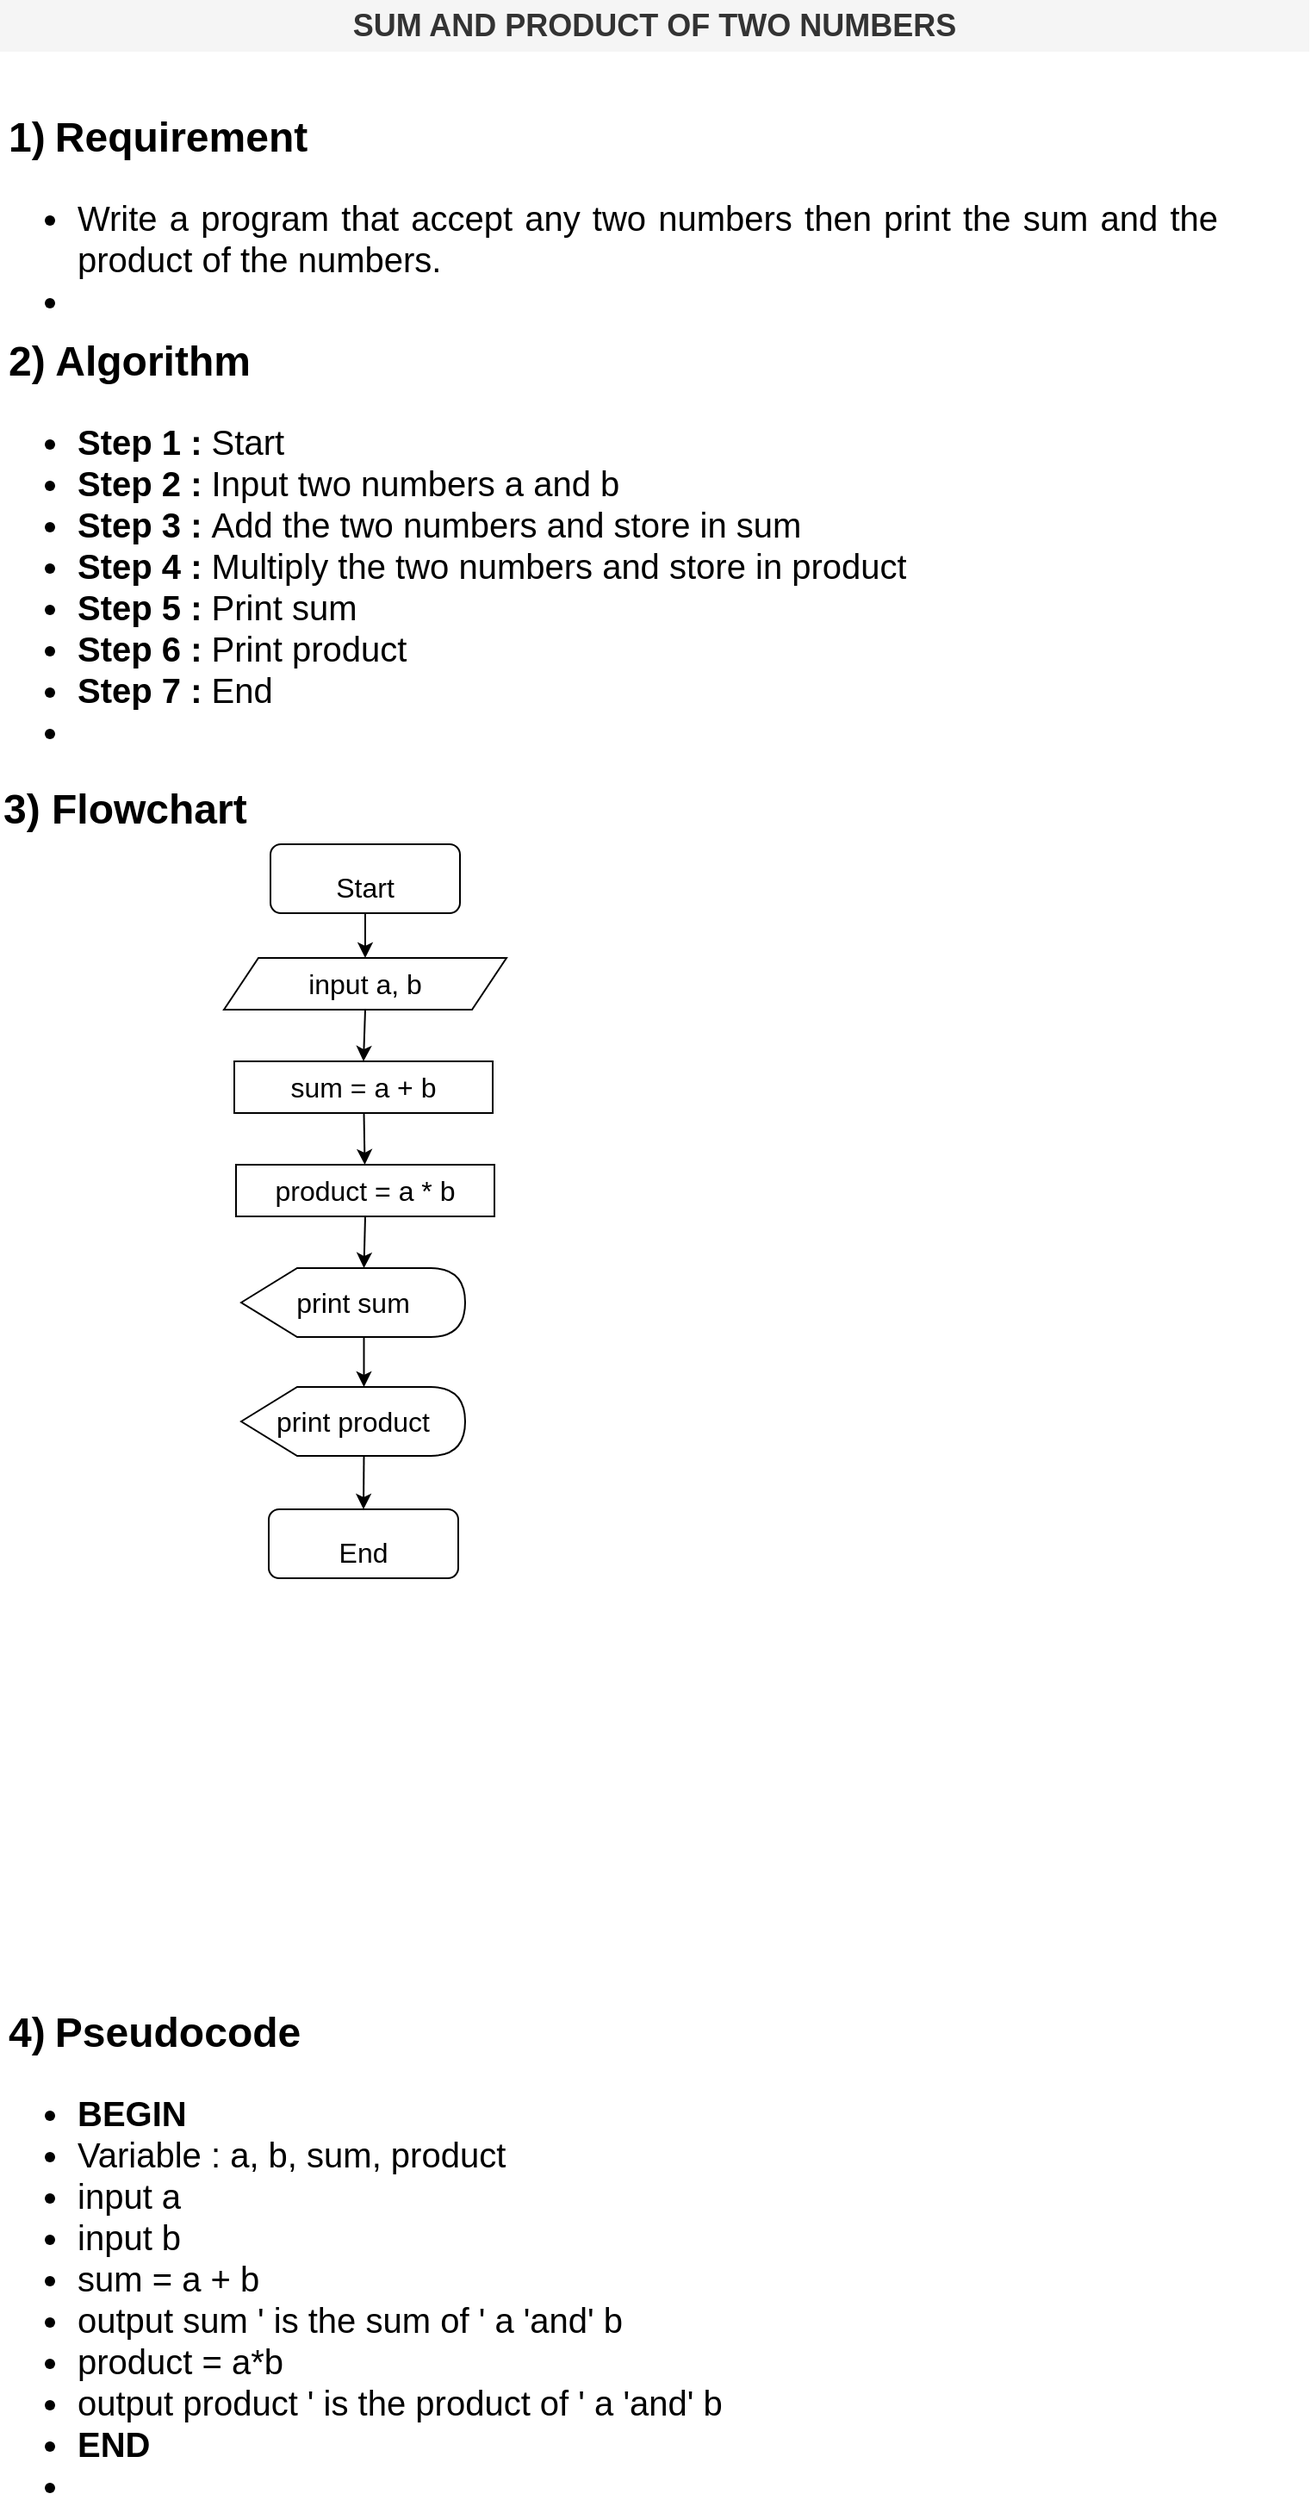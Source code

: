 <mxfile version="17.4.6" type="github"><diagram id="C3PEHFfEE4Fk-dZleq14" name="Page-1"><mxGraphModel dx="1038" dy="539" grid="1" gridSize="10" guides="1" tooltips="1" connect="1" arrows="1" fold="1" page="1" pageScale="1" pageWidth="827" pageHeight="1169" math="0" shadow="0"><root><mxCell id="0"/><mxCell id="1" parent="0"/><mxCell id="8sqsYlrWFdSu5_10LLVr-1" value="&lt;h1&gt;&lt;font style=&quot;font-size: 24px&quot;&gt;1)&lt;/font&gt;&lt;font style=&quot;font-size: 20px&quot;&gt; &lt;/font&gt;&lt;font style=&quot;font-size: 24px&quot;&gt;Requirement&lt;/font&gt;&lt;/h1&gt;&lt;h1 style=&quot;font-size: 20px&quot;&gt;&lt;ul&gt;&lt;li style=&quot;text-align: justify&quot;&gt;&lt;font style=&quot;font-size: 20px&quot;&gt;&lt;span style=&quot;font-weight: normal&quot;&gt;Write a &lt;/span&gt;&lt;span style=&quot;font-weight: 400&quot;&gt;program&lt;/span&gt;&lt;span style=&quot;font-weight: normal&quot;&gt;&amp;nbsp;that accept any two numbers then print the sum and the product of the numbers.&lt;/span&gt;&lt;/font&gt;&lt;/li&gt;&lt;li style=&quot;font-size: 20px&quot;&gt;&lt;/li&gt;&lt;/ul&gt;&lt;/h1&gt;" style="text;html=1;strokeColor=none;fillColor=none;spacing=5;spacingTop=-20;whiteSpace=wrap;overflow=hidden;rounded=0;" parent="1" vertex="1"><mxGeometry x="40" y="100" width="710" height="130" as="geometry"/></mxCell><mxCell id="8sqsYlrWFdSu5_10LLVr-3" value="&lt;b&gt;&lt;font style=&quot;font-size: 18px&quot;&gt;SUM AND PRODUCT OF TWO NUMBERS&lt;/font&gt;&lt;/b&gt;" style="text;html=1;strokeColor=none;fillColor=#f5f5f5;align=center;verticalAlign=middle;whiteSpace=wrap;rounded=0;fontColor=#333333;" parent="1" vertex="1"><mxGeometry x="40" y="40" width="760" height="30" as="geometry"/></mxCell><mxCell id="8sqsYlrWFdSu5_10LLVr-4" value="&lt;h1&gt;&lt;font style=&quot;font-size: 24px&quot;&gt;3) Flowchart&lt;/font&gt;&lt;/h1&gt;" style="text;html=1;strokeColor=none;fillColor=none;align=left;verticalAlign=middle;whiteSpace=wrap;rounded=0;fontSize=18;" parent="1" vertex="1"><mxGeometry x="40" y="490" width="210" height="30" as="geometry"/></mxCell><mxCell id="8sqsYlrWFdSu5_10LLVr-5" value="&lt;font style=&quot;font-size: 16px&quot;&gt;Start&lt;/font&gt;" style="rounded=1;whiteSpace=wrap;html=1;fontSize=30;align=center;" parent="1" vertex="1"><mxGeometry x="197" y="530" width="110" height="40" as="geometry"/></mxCell><mxCell id="8sqsYlrWFdSu5_10LLVr-6" value="input a, b" style="shape=parallelogram;perimeter=parallelogramPerimeter;whiteSpace=wrap;html=1;fixedSize=1;fontSize=16;" parent="1" vertex="1"><mxGeometry x="170" y="596" width="164" height="30" as="geometry"/></mxCell><mxCell id="8sqsYlrWFdSu5_10LLVr-7" value="" style="endArrow=classic;html=1;rounded=0;fontSize=16;entryX=0.5;entryY=0;entryDx=0;entryDy=0;exitX=0.5;exitY=1;exitDx=0;exitDy=0;" parent="1" source="8sqsYlrWFdSu5_10LLVr-5" target="8sqsYlrWFdSu5_10LLVr-6" edge="1"><mxGeometry width="50" height="50" relative="1" as="geometry"><mxPoint x="297" y="546" as="sourcePoint"/><mxPoint x="347" y="496" as="targetPoint"/></mxGeometry></mxCell><mxCell id="8sqsYlrWFdSu5_10LLVr-8" value="sum = a + b" style="rounded=0;whiteSpace=wrap;html=1;fontSize=16;" parent="1" vertex="1"><mxGeometry x="176" y="656" width="150" height="30" as="geometry"/></mxCell><mxCell id="8sqsYlrWFdSu5_10LLVr-9" value="" style="endArrow=classic;html=1;rounded=0;fontSize=16;entryX=0.5;entryY=0;entryDx=0;entryDy=0;exitX=0.5;exitY=1;exitDx=0;exitDy=0;" parent="1" source="8sqsYlrWFdSu5_10LLVr-6" target="8sqsYlrWFdSu5_10LLVr-8" edge="1"><mxGeometry width="50" height="50" relative="1" as="geometry"><mxPoint x="297" y="546" as="sourcePoint"/><mxPoint x="347" y="496" as="targetPoint"/></mxGeometry></mxCell><mxCell id="8sqsYlrWFdSu5_10LLVr-10" value="product = a * b" style="rounded=0;whiteSpace=wrap;html=1;fontSize=16;" parent="1" vertex="1"><mxGeometry x="177" y="716" width="150" height="30" as="geometry"/></mxCell><mxCell id="8sqsYlrWFdSu5_10LLVr-11" value="" style="endArrow=classic;html=1;rounded=0;fontSize=16;" parent="1" source="8sqsYlrWFdSu5_10LLVr-8" target="8sqsYlrWFdSu5_10LLVr-10" edge="1"><mxGeometry width="50" height="50" relative="1" as="geometry"><mxPoint x="297" y="546" as="sourcePoint"/><mxPoint x="347" y="496" as="targetPoint"/></mxGeometry></mxCell><mxCell id="8sqsYlrWFdSu5_10LLVr-12" value="print sum" style="shape=display;whiteSpace=wrap;html=1;fontSize=16;" parent="1" vertex="1"><mxGeometry x="180" y="776" width="130" height="40" as="geometry"/></mxCell><mxCell id="8sqsYlrWFdSu5_10LLVr-13" value="" style="endArrow=classic;html=1;rounded=0;fontSize=16;entryX=0;entryY=0;entryDx=71.25;entryDy=0;entryPerimeter=0;exitX=0.5;exitY=1;exitDx=0;exitDy=0;" parent="1" source="8sqsYlrWFdSu5_10LLVr-10" target="8sqsYlrWFdSu5_10LLVr-12" edge="1"><mxGeometry width="50" height="50" relative="1" as="geometry"><mxPoint x="297" y="706" as="sourcePoint"/><mxPoint x="347" y="656" as="targetPoint"/></mxGeometry></mxCell><mxCell id="8sqsYlrWFdSu5_10LLVr-14" value="print product" style="shape=display;whiteSpace=wrap;html=1;fontSize=16;" parent="1" vertex="1"><mxGeometry x="180" y="845" width="130" height="40" as="geometry"/></mxCell><mxCell id="8sqsYlrWFdSu5_10LLVr-15" value="" style="endArrow=classic;html=1;rounded=0;fontSize=16;entryX=0;entryY=0;entryDx=71.25;entryDy=0;entryPerimeter=0;exitX=0;exitY=0;exitDx=71.25;exitDy=40;exitPerimeter=0;" parent="1" source="8sqsYlrWFdSu5_10LLVr-12" target="8sqsYlrWFdSu5_10LLVr-14" edge="1"><mxGeometry width="50" height="50" relative="1" as="geometry"><mxPoint x="297" y="706" as="sourcePoint"/><mxPoint x="347" y="656" as="targetPoint"/></mxGeometry></mxCell><mxCell id="8sqsYlrWFdSu5_10LLVr-17" value="&lt;font style=&quot;font-size: 16px&quot;&gt;End&lt;/font&gt;" style="rounded=1;whiteSpace=wrap;html=1;fontSize=30;align=center;" parent="1" vertex="1"><mxGeometry x="196" y="916" width="110" height="40" as="geometry"/></mxCell><mxCell id="8sqsYlrWFdSu5_10LLVr-18" value="" style="endArrow=classic;html=1;rounded=0;fontSize=16;entryX=0.5;entryY=0;entryDx=0;entryDy=0;exitX=0;exitY=0;exitDx=71.25;exitDy=40;exitPerimeter=0;" parent="1" source="8sqsYlrWFdSu5_10LLVr-14" target="8sqsYlrWFdSu5_10LLVr-17" edge="1"><mxGeometry width="50" height="50" relative="1" as="geometry"><mxPoint x="297" y="706" as="sourcePoint"/><mxPoint x="347" y="656" as="targetPoint"/></mxGeometry></mxCell><mxCell id="LY3gcLYM6EcsU4Wye6Qi-1" value="&lt;h1&gt;&lt;font style=&quot;font-size: 24px&quot;&gt;2) Algorithm&lt;/font&gt;&lt;/h1&gt;&lt;h1 style=&quot;font-size: 20px&quot;&gt;&lt;ul&gt;&lt;li&gt;&lt;font style=&quot;font-size: 20px&quot;&gt;Step 1 :&lt;span style=&quot;font-weight: normal&quot;&gt; Start&lt;/span&gt;&lt;/font&gt;&lt;/li&gt;&lt;li&gt;&lt;font style=&quot;font-size: 20px&quot;&gt;Step 2 :&lt;span style=&quot;font-weight: normal&quot;&gt;&amp;nbsp;Input two numbers a and b&lt;/span&gt;&lt;/font&gt;&lt;/li&gt;&lt;li&gt;&lt;font style=&quot;font-size: 20px&quot;&gt;Step 3 :&lt;span style=&quot;font-weight: normal&quot;&gt;&amp;nbsp;Add the two numbers and store in sum&lt;/span&gt;&lt;/font&gt;&lt;/li&gt;&lt;li&gt;&lt;font style=&quot;font-size: 20px&quot;&gt;Step 4 :&lt;span style=&quot;font-weight: normal&quot;&gt;&amp;nbsp;Multiply the two numbers and store in product&lt;/span&gt;&lt;/font&gt;&lt;/li&gt;&lt;li&gt;&lt;font style=&quot;font-size: 20px&quot;&gt;Step 5 :&lt;span style=&quot;font-weight: normal&quot;&gt;&amp;nbsp;Print sum&lt;/span&gt;&lt;/font&gt;&lt;/li&gt;&lt;li&gt;&lt;font style=&quot;font-size: 20px&quot;&gt;Step 6 :&lt;span style=&quot;font-weight: normal&quot;&gt;&amp;nbsp;Print product&amp;nbsp;&lt;/span&gt;&lt;/font&gt;&lt;/li&gt;&lt;li&gt;&lt;font style=&quot;font-size: 20px&quot;&gt;Step 7 :&lt;span style=&quot;font-weight: normal&quot;&gt;&amp;nbsp;End&lt;/span&gt;&lt;/font&gt;&lt;/li&gt;&lt;li style=&quot;font-size: 20px&quot;&gt;&lt;/li&gt;&lt;/ul&gt;&lt;/h1&gt;" style="text;html=1;strokeColor=none;fillColor=none;spacing=5;spacingTop=-20;whiteSpace=wrap;overflow=hidden;rounded=0;" parent="1" vertex="1"><mxGeometry x="40" y="230" width="710" height="270" as="geometry"/></mxCell><mxCell id="LY3gcLYM6EcsU4Wye6Qi-2" value="&lt;h1&gt;&lt;font style=&quot;font-size: 24px&quot;&gt;4)&lt;/font&gt;&lt;font style=&quot;font-size: 20px&quot;&gt; &lt;/font&gt;&lt;font style=&quot;font-size: 24px&quot;&gt;Pseudocode&lt;/font&gt;&lt;/h1&gt;&lt;h1 style=&quot;font-size: 20px&quot;&gt;&lt;ul&gt;&lt;li style=&quot;text-align: justify&quot;&gt;BEGIN&lt;/li&gt;&lt;li style=&quot;text-align: justify&quot;&gt;&lt;span style=&quot;font-weight: 400&quot;&gt;Variable : a, b, sum, product&lt;/span&gt;&lt;/li&gt;&lt;li style=&quot;text-align: justify&quot;&gt;&lt;span style=&quot;font-weight: 400&quot;&gt;input a&lt;/span&gt;&lt;/li&gt;&lt;li style=&quot;text-align: justify&quot;&gt;&lt;span style=&quot;font-weight: 400&quot;&gt;input b&lt;/span&gt;&lt;/li&gt;&lt;li style=&quot;text-align: justify&quot;&gt;&lt;span style=&quot;font-weight: 400&quot;&gt;sum = a + b&lt;/span&gt;&lt;/li&gt;&lt;li style=&quot;text-align: justify&quot;&gt;&lt;span style=&quot;font-weight: 400&quot;&gt;output sum ' is the sum of ' a 'and' b&lt;/span&gt;&lt;/li&gt;&lt;li style=&quot;text-align: justify&quot;&gt;&lt;span style=&quot;font-weight: 400&quot;&gt;product = a*b&lt;/span&gt;&lt;/li&gt;&lt;li style=&quot;text-align: justify&quot;&gt;&lt;span style=&quot;font-weight: 400&quot;&gt;output product ' is the product of ' a 'and' b&lt;/span&gt;&lt;/li&gt;&lt;li style=&quot;text-align: justify&quot;&gt;END&lt;/li&gt;&lt;li style=&quot;font-size: 20px&quot;&gt;&lt;/li&gt;&lt;/ul&gt;&lt;/h1&gt;" style="text;html=1;strokeColor=none;fillColor=none;spacing=5;spacingTop=-20;whiteSpace=wrap;overflow=hidden;rounded=0;" parent="1" vertex="1"><mxGeometry x="40" y="1200" width="710" height="290" as="geometry"/></mxCell></root></mxGraphModel></diagram></mxfile>